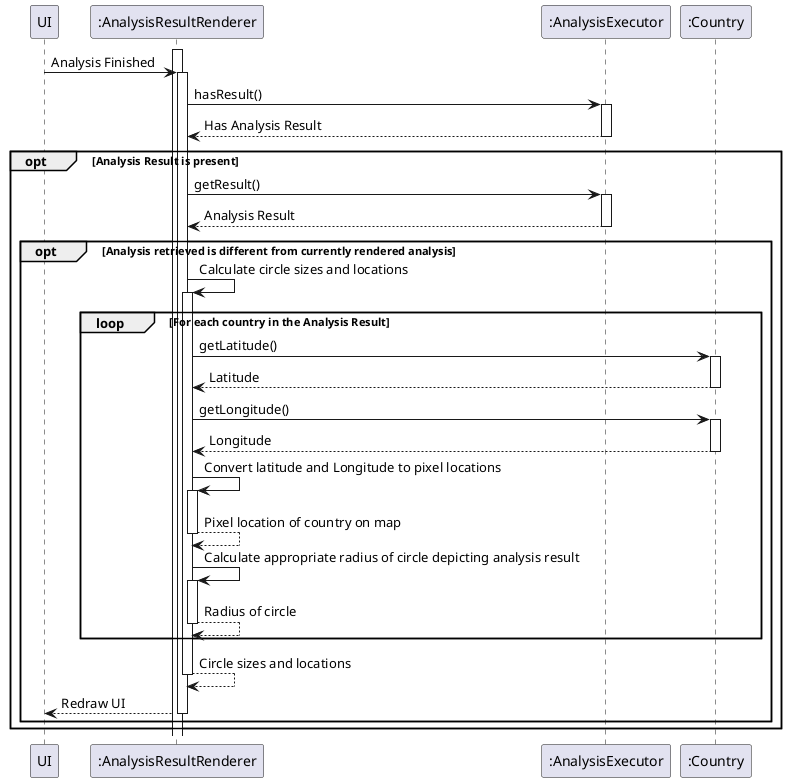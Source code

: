 @startuml
participant UI
participant ":AnalysisResultRenderer" as AnalysisResultRenderer
participant ":AnalysisExecutor" as Executor
participant ":Country" as Country
autoactivate on
activate AnalysisResultRenderer
UI -> AnalysisResultRenderer: Analysis Finished
AnalysisResultRenderer -> Executor: hasResult()
Executor --> AnalysisResultRenderer: Has Analysis Result
opt Analysis Result is present
    AnalysisResultRenderer -> Executor: getResult()
    Executor --> AnalysisResultRenderer: Analysis Result
    opt Analysis retrieved is different from currently rendered analysis
        AnalysisResultRenderer -> AnalysisResultRenderer: Calculate circle sizes and locations
        loop For each country in the Analysis Result
            AnalysisResultRenderer -> Country: getLatitude()
            Country --> AnalysisResultRenderer: Latitude
            AnalysisResultRenderer -> Country: getLongitude()
            Country --> AnalysisResultRenderer: Longitude
            AnalysisResultRenderer -> AnalysisResultRenderer: Convert latitude and Longitude to pixel locations
            return Pixel location of country on map
            AnalysisResultRenderer -> AnalysisResultRenderer: Calculate appropriate radius of circle depicting analysis result
            return Radius of circle
        end
        return Circle sizes and locations
        return Redraw UI
    end
end

@enduml